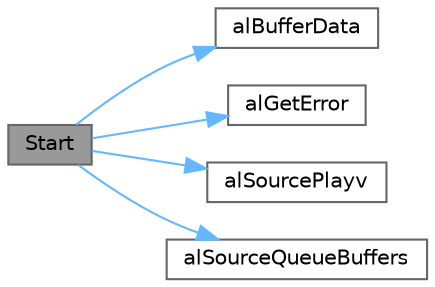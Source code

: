 digraph "Start"
{
 // LATEX_PDF_SIZE
  bgcolor="transparent";
  edge [fontname=Helvetica,fontsize=10,labelfontname=Helvetica,labelfontsize=10];
  node [fontname=Helvetica,fontsize=10,shape=box,height=0.2,width=0.4];
  rankdir="LR";
  Node1 [id="Node000001",label="Start",height=0.2,width=0.4,color="gray40", fillcolor="grey60", style="filled", fontcolor="black",tooltip=" "];
  Node1 -> Node2 [id="edge1_Node000001_Node000002",color="steelblue1",style="solid",tooltip=" "];
  Node2 [id="Node000002",label="alBufferData",height=0.2,width=0.4,color="grey40", fillcolor="white", style="filled",URL="$al_8h.html#a3720fc4a5dee4093aabe1b102335dae7",tooltip=" "];
  Node1 -> Node3 [id="edge2_Node000001_Node000003",color="steelblue1",style="solid",tooltip=" "];
  Node3 [id="Node000003",label="alGetError",height=0.2,width=0.4,color="grey40", fillcolor="white", style="filled",URL="$al_8h.html#a4186472fc50616acf52fd0b41232e044",tooltip=" "];
  Node1 -> Node4 [id="edge3_Node000001_Node000004",color="steelblue1",style="solid",tooltip=" "];
  Node4 [id="Node000004",label="alSourcePlayv",height=0.2,width=0.4,color="grey40", fillcolor="white", style="filled",URL="$al_8h.html#a803573dd3901d82f84126840eeca7f0c",tooltip=" "];
  Node1 -> Node5 [id="edge4_Node000001_Node000005",color="steelblue1",style="solid",tooltip=" "];
  Node5 [id="Node000005",label="alSourceQueueBuffers",height=0.2,width=0.4,color="grey40", fillcolor="white", style="filled",URL="$al_8h.html#af6239bc4ba2faedeb54a5ffd5917b405",tooltip=" "];
}
